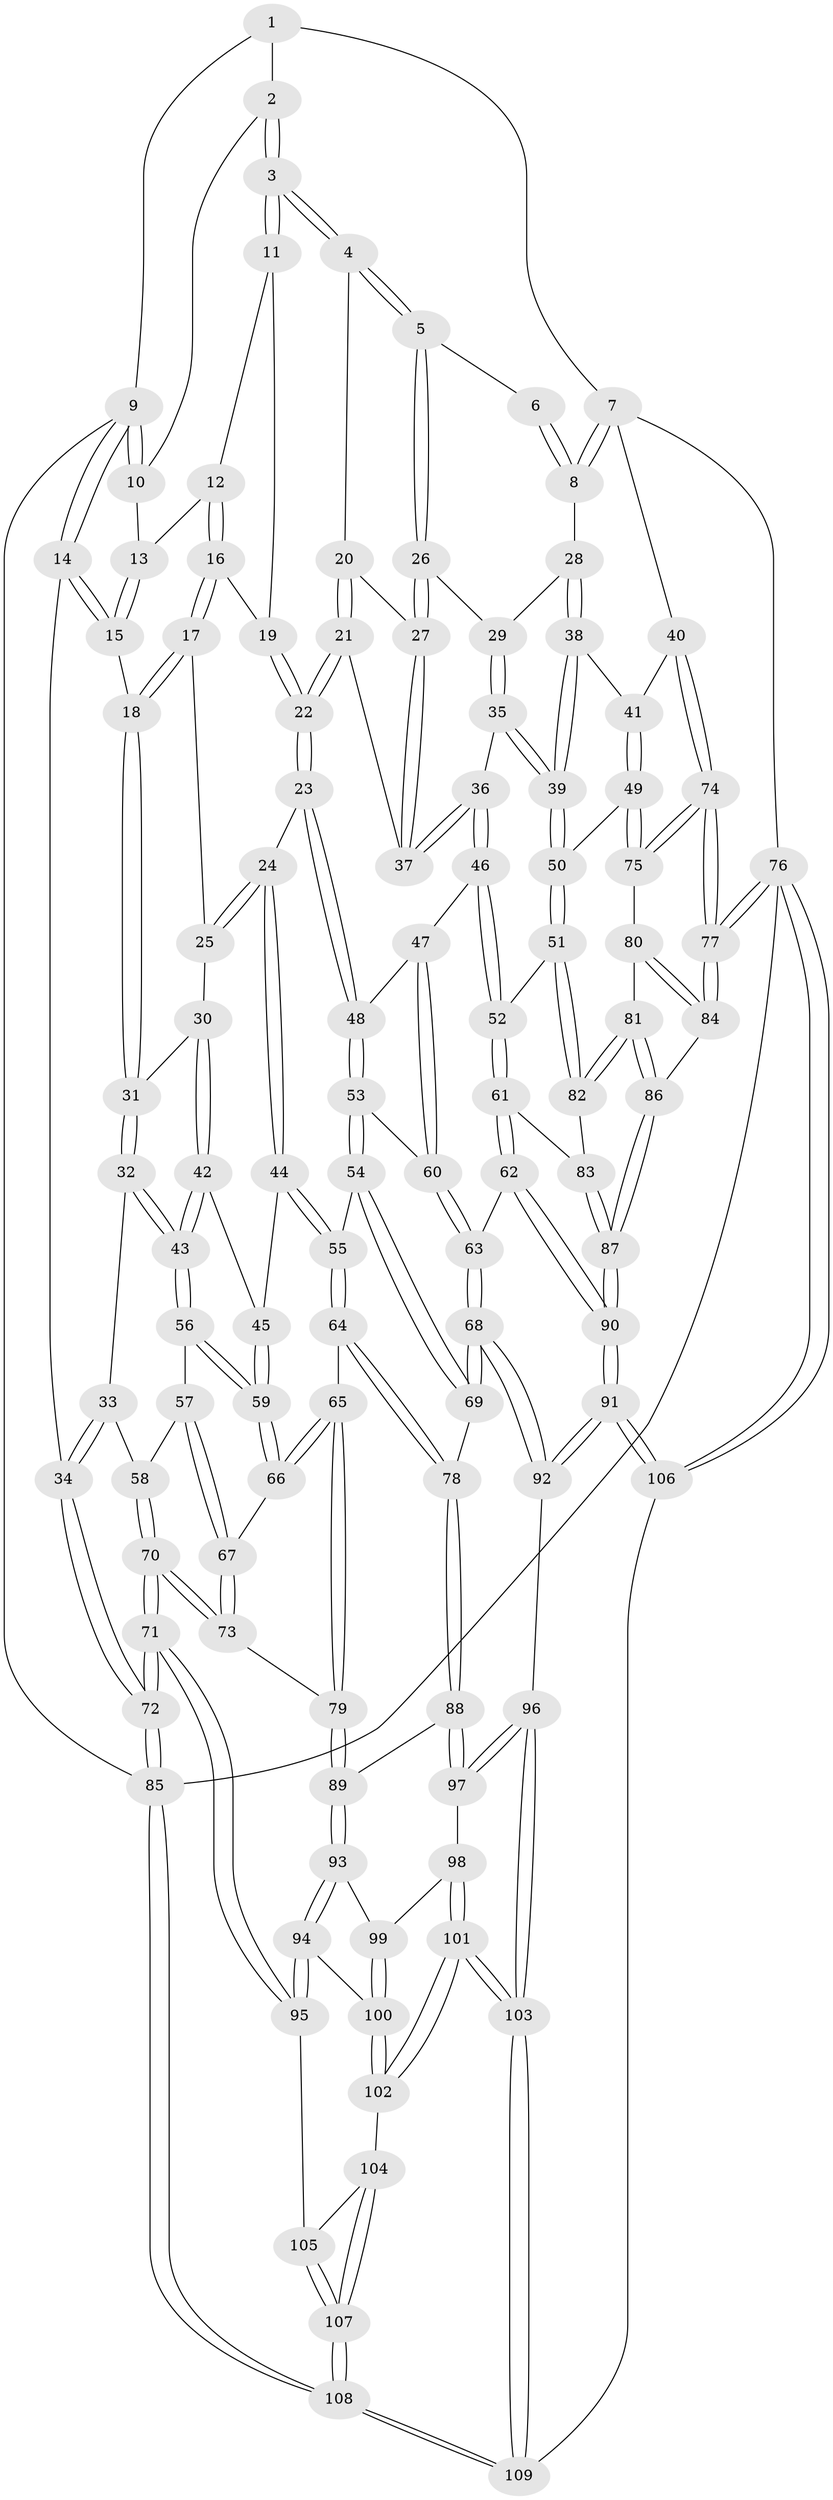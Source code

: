 // coarse degree distribution, {5: 0.4074074074074074, 3: 0.1111111111111111, 4: 0.2777777777777778, 6: 0.1111111111111111, 8: 0.018518518518518517, 7: 0.07407407407407407}
// Generated by graph-tools (version 1.1) at 2025/04/03/04/25 22:04:30]
// undirected, 109 vertices, 269 edges
graph export_dot {
graph [start="1"]
  node [color=gray90,style=filled];
  1 [pos="+0.7411205909341223+0"];
  2 [pos="+0.367700841839244+0"];
  3 [pos="+0.5214689830815538+0.24095039418576022"];
  4 [pos="+0.5535091135335285+0.26659044193559445"];
  5 [pos="+0.6930659123542512+0.2531882102620431"];
  6 [pos="+0.7392788358322088+0"];
  7 [pos="+1+0.23309494252286286"];
  8 [pos="+0.9828074856466218+0.28053303238908717"];
  9 [pos="+0+0"];
  10 [pos="+0.22226326160965804+0"];
  11 [pos="+0.3989427984907197+0.27086758598050237"];
  12 [pos="+0.24277063366683796+0.06068413420391774"];
  13 [pos="+0.2211153238186426+0"];
  14 [pos="+0+0.40969568636102843"];
  15 [pos="+0.054727747866661645+0.34055244919021976"];
  16 [pos="+0.27543375291248334+0.29664305023136606"];
  17 [pos="+0.24207688236531047+0.3666912591205712"];
  18 [pos="+0.13481584845593245+0.3750317398927112"];
  19 [pos="+0.36250620282013524+0.29794951393130886"];
  20 [pos="+0.5405963432131262+0.2936607462874646"];
  21 [pos="+0.46278688503285953+0.4437506615207648"];
  22 [pos="+0.4476027026734811+0.45478283991091983"];
  23 [pos="+0.441712947959774+0.4616244630579378"];
  24 [pos="+0.3647372270154242+0.48177008536388666"];
  25 [pos="+0.2554863308075531+0.3836869772797742"];
  26 [pos="+0.7332750582805971+0.2928392054831947"];
  27 [pos="+0.6313351732105354+0.4810657616982"];
  28 [pos="+0.8293650102005862+0.3346512025706843"];
  29 [pos="+0.8170415164827248+0.3319247455955132"];
  30 [pos="+0.20388075731384506+0.5090473971842358"];
  31 [pos="+0.14470339977905378+0.466526296393457"];
  32 [pos="+0.1154600417679708+0.5323889641233763"];
  33 [pos="+0.07378157702236508+0.5474557626582894"];
  34 [pos="+0+0.4557875617508376"];
  35 [pos="+0.728840146545493+0.506276905948335"];
  36 [pos="+0.638248473295844+0.505296428694215"];
  37 [pos="+0.6292317701496033+0.48554962836690396"];
  38 [pos="+0.8572928865441342+0.4510723008028369"];
  39 [pos="+0.7613207935088511+0.5573253805178003"];
  40 [pos="+1+0.4369341957307504"];
  41 [pos="+0.8855109901259786+0.49931064220924337"];
  42 [pos="+0.21551368926036354+0.5330290847898932"];
  43 [pos="+0.18065703025519997+0.5698130920718961"];
  44 [pos="+0.33791081867586603+0.5250099740773023"];
  45 [pos="+0.30598916215310173+0.5319388424796616"];
  46 [pos="+0.6333052211261997+0.557035145365306"];
  47 [pos="+0.5968422669866618+0.576290762521631"];
  48 [pos="+0.47146453153388507+0.5231544701960201"];
  49 [pos="+0.9070180572324106+0.6168463298495855"];
  50 [pos="+0.7647717262633474+0.6228555771259813"];
  51 [pos="+0.7432663291515073+0.6389292104558291"];
  52 [pos="+0.6400299287729172+0.564296118383272"];
  53 [pos="+0.48100946262661554+0.5912383670076842"];
  54 [pos="+0.46169400515964176+0.6488258686378704"];
  55 [pos="+0.3391854420468722+0.5944191958584629"];
  56 [pos="+0.18183870540853114+0.5957955329537243"];
  57 [pos="+0.15113990746655337+0.6209653462776956"];
  58 [pos="+0.1011948092869238+0.6309169068910034"];
  59 [pos="+0.21709723109902687+0.6219450966729199"];
  60 [pos="+0.5688109558971463+0.6235758830214548"];
  61 [pos="+0.6149755897210555+0.7132205495262717"];
  62 [pos="+0.5944275586182908+0.7222961494781671"];
  63 [pos="+0.5776090771884054+0.7203436492460861"];
  64 [pos="+0.31004209677284283+0.6851478737997113"];
  65 [pos="+0.3070675295623853+0.6866651979480561"];
  66 [pos="+0.2260697815133468+0.637021849335051"];
  67 [pos="+0.17365736465787485+0.6883172086527622"];
  68 [pos="+0.5024055708278878+0.7492140455826746"];
  69 [pos="+0.4701627404389507+0.7282925374928898"];
  70 [pos="+0.02451631063929456+0.7647910627214192"];
  71 [pos="+0+0.8149219845982064"];
  72 [pos="+0+0.8420506663095798"];
  73 [pos="+0.16621997735539848+0.7165235249041713"];
  74 [pos="+1+0.6939833839093119"];
  75 [pos="+0.9225888203606559+0.6284990854974124"];
  76 [pos="+1+1"];
  77 [pos="+1+0.903025816540156"];
  78 [pos="+0.4169901608573401+0.731227038961268"];
  79 [pos="+0.2634787022773501+0.7489013575618368"];
  80 [pos="+0.8965605388196474+0.6689729447043777"];
  81 [pos="+0.8087100795302594+0.7385191065698353"];
  82 [pos="+0.7376687377722927+0.6534379770349167"];
  83 [pos="+0.7060917483297223+0.6891227834147301"];
  84 [pos="+0.84031219929525+0.8379005196085053"];
  85 [pos="+0+1"];
  86 [pos="+0.824746704450549+0.8391523484837254"];
  87 [pos="+0.7550442480347538+0.8728294669860991"];
  88 [pos="+0.36119455015738305+0.8179573204200433"];
  89 [pos="+0.26317272481160175+0.782240996400271"];
  90 [pos="+0.7096928401809954+0.9223703324102305"];
  91 [pos="+0.6758110226483451+0.998214190705087"];
  92 [pos="+0.4994609268216989+0.865890157410405"];
  93 [pos="+0.25673101898491546+0.7952975971766261"];
  94 [pos="+0.19657563437080114+0.8523952720548719"];
  95 [pos="+0.09785119470257915+0.8623385647853594"];
  96 [pos="+0.4252218445639781+0.9008693059090587"];
  97 [pos="+0.37810251155351843+0.8729123850847101"];
  98 [pos="+0.32417165461479225+0.8857108719937639"];
  99 [pos="+0.3059223972681566+0.8680715999386632"];
  100 [pos="+0.22963084677556095+0.8939486689241741"];
  101 [pos="+0.2840662754271788+0.9424875675891298"];
  102 [pos="+0.24689418296267882+0.9222486333259349"];
  103 [pos="+0.3573535030884945+1"];
  104 [pos="+0.20623389699091074+0.960304376435131"];
  105 [pos="+0.12495748742112045+0.9102547256843418"];
  106 [pos="+0.6937813364039239+1"];
  107 [pos="+0.18707386633286785+1"];
  108 [pos="+0.20420513110948527+1"];
  109 [pos="+0.3578279432329626+1"];
  1 -- 2;
  1 -- 7;
  1 -- 9;
  2 -- 3;
  2 -- 3;
  2 -- 10;
  3 -- 4;
  3 -- 4;
  3 -- 11;
  3 -- 11;
  4 -- 5;
  4 -- 5;
  4 -- 20;
  5 -- 6;
  5 -- 26;
  5 -- 26;
  6 -- 8;
  6 -- 8;
  7 -- 8;
  7 -- 8;
  7 -- 40;
  7 -- 76;
  8 -- 28;
  9 -- 10;
  9 -- 10;
  9 -- 14;
  9 -- 14;
  9 -- 85;
  10 -- 13;
  11 -- 12;
  11 -- 19;
  12 -- 13;
  12 -- 16;
  12 -- 16;
  13 -- 15;
  13 -- 15;
  14 -- 15;
  14 -- 15;
  14 -- 34;
  15 -- 18;
  16 -- 17;
  16 -- 17;
  16 -- 19;
  17 -- 18;
  17 -- 18;
  17 -- 25;
  18 -- 31;
  18 -- 31;
  19 -- 22;
  19 -- 22;
  20 -- 21;
  20 -- 21;
  20 -- 27;
  21 -- 22;
  21 -- 22;
  21 -- 37;
  22 -- 23;
  22 -- 23;
  23 -- 24;
  23 -- 48;
  23 -- 48;
  24 -- 25;
  24 -- 25;
  24 -- 44;
  24 -- 44;
  25 -- 30;
  26 -- 27;
  26 -- 27;
  26 -- 29;
  27 -- 37;
  27 -- 37;
  28 -- 29;
  28 -- 38;
  28 -- 38;
  29 -- 35;
  29 -- 35;
  30 -- 31;
  30 -- 42;
  30 -- 42;
  31 -- 32;
  31 -- 32;
  32 -- 33;
  32 -- 43;
  32 -- 43;
  33 -- 34;
  33 -- 34;
  33 -- 58;
  34 -- 72;
  34 -- 72;
  35 -- 36;
  35 -- 39;
  35 -- 39;
  36 -- 37;
  36 -- 37;
  36 -- 46;
  36 -- 46;
  38 -- 39;
  38 -- 39;
  38 -- 41;
  39 -- 50;
  39 -- 50;
  40 -- 41;
  40 -- 74;
  40 -- 74;
  41 -- 49;
  41 -- 49;
  42 -- 43;
  42 -- 43;
  42 -- 45;
  43 -- 56;
  43 -- 56;
  44 -- 45;
  44 -- 55;
  44 -- 55;
  45 -- 59;
  45 -- 59;
  46 -- 47;
  46 -- 52;
  46 -- 52;
  47 -- 48;
  47 -- 60;
  47 -- 60;
  48 -- 53;
  48 -- 53;
  49 -- 50;
  49 -- 75;
  49 -- 75;
  50 -- 51;
  50 -- 51;
  51 -- 52;
  51 -- 82;
  51 -- 82;
  52 -- 61;
  52 -- 61;
  53 -- 54;
  53 -- 54;
  53 -- 60;
  54 -- 55;
  54 -- 69;
  54 -- 69;
  55 -- 64;
  55 -- 64;
  56 -- 57;
  56 -- 59;
  56 -- 59;
  57 -- 58;
  57 -- 67;
  57 -- 67;
  58 -- 70;
  58 -- 70;
  59 -- 66;
  59 -- 66;
  60 -- 63;
  60 -- 63;
  61 -- 62;
  61 -- 62;
  61 -- 83;
  62 -- 63;
  62 -- 90;
  62 -- 90;
  63 -- 68;
  63 -- 68;
  64 -- 65;
  64 -- 78;
  64 -- 78;
  65 -- 66;
  65 -- 66;
  65 -- 79;
  65 -- 79;
  66 -- 67;
  67 -- 73;
  67 -- 73;
  68 -- 69;
  68 -- 69;
  68 -- 92;
  68 -- 92;
  69 -- 78;
  70 -- 71;
  70 -- 71;
  70 -- 73;
  70 -- 73;
  71 -- 72;
  71 -- 72;
  71 -- 95;
  71 -- 95;
  72 -- 85;
  72 -- 85;
  73 -- 79;
  74 -- 75;
  74 -- 75;
  74 -- 77;
  74 -- 77;
  75 -- 80;
  76 -- 77;
  76 -- 77;
  76 -- 106;
  76 -- 106;
  76 -- 85;
  77 -- 84;
  77 -- 84;
  78 -- 88;
  78 -- 88;
  79 -- 89;
  79 -- 89;
  80 -- 81;
  80 -- 84;
  80 -- 84;
  81 -- 82;
  81 -- 82;
  81 -- 86;
  81 -- 86;
  82 -- 83;
  83 -- 87;
  83 -- 87;
  84 -- 86;
  85 -- 108;
  85 -- 108;
  86 -- 87;
  86 -- 87;
  87 -- 90;
  87 -- 90;
  88 -- 89;
  88 -- 97;
  88 -- 97;
  89 -- 93;
  89 -- 93;
  90 -- 91;
  90 -- 91;
  91 -- 92;
  91 -- 92;
  91 -- 106;
  91 -- 106;
  92 -- 96;
  93 -- 94;
  93 -- 94;
  93 -- 99;
  94 -- 95;
  94 -- 95;
  94 -- 100;
  95 -- 105;
  96 -- 97;
  96 -- 97;
  96 -- 103;
  96 -- 103;
  97 -- 98;
  98 -- 99;
  98 -- 101;
  98 -- 101;
  99 -- 100;
  99 -- 100;
  100 -- 102;
  100 -- 102;
  101 -- 102;
  101 -- 102;
  101 -- 103;
  101 -- 103;
  102 -- 104;
  103 -- 109;
  103 -- 109;
  104 -- 105;
  104 -- 107;
  104 -- 107;
  105 -- 107;
  105 -- 107;
  106 -- 109;
  107 -- 108;
  107 -- 108;
  108 -- 109;
  108 -- 109;
}
